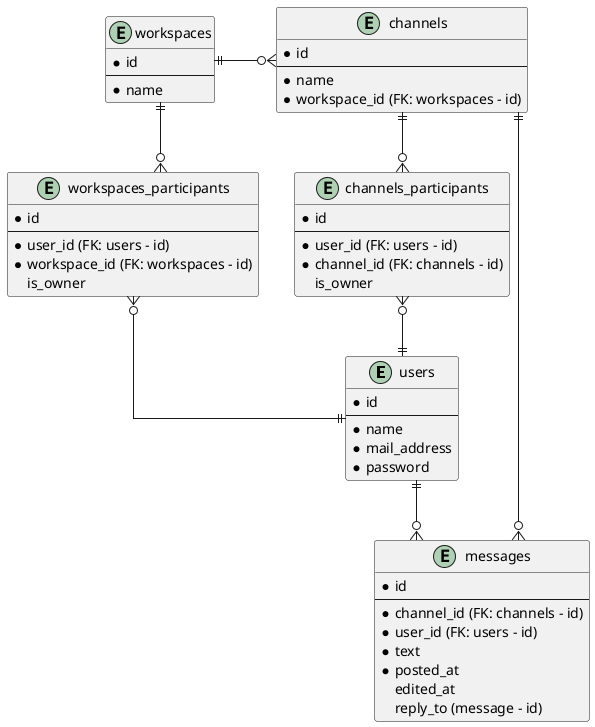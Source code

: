 @startuml erd
' PlantUML参考：https://www.gunshi.info/entry/2022/04/05/005934
' 命名規則：https://qiita.com/genzouw/items/35022fa96c120e67c637
' 命名規則(中間テーブル)：https://qiita.com/tkawa/items/dc3e313021f32fd91ca6

skinparam linetype ortho

entity "users" as users {
  * id
  --
  * name
  * mail_address
  * password
}

entity "workspaces" as workspaces {
  * id
  --
  * name
}

entity "workspaces_participants" as workspaces_participants {
  * id
  --
  * user_id (FK: users - id)
  * workspace_id (FK: workspaces - id)
  is_owner
}

entity "channels" as channels {
  * id
  --
  * name
  * workspace_id (FK: workspaces - id)
}

entity "channels_participants" as channels_participants {
  * id
  --
  * user_id (FK: users - id)
  * channel_id (FK: channels - id)
  is_owner
}

entity "messages" as messages {
  * id
  --
  * channel_id (FK: channels - id)
  * user_id (FK: users - id)
  * text
  * posted_at
  edited_at
  reply_to (message - id)
}

workspaces ||-r-o{ channels
workspaces ||-d-o{ workspaces_participants
channels ||-d-o{ channels_participants

users ||-u-o{ channels_participants
users ||-u-o{ workspaces_participants

users ||--o{ messages
channels ||--o{ messages

@enduml